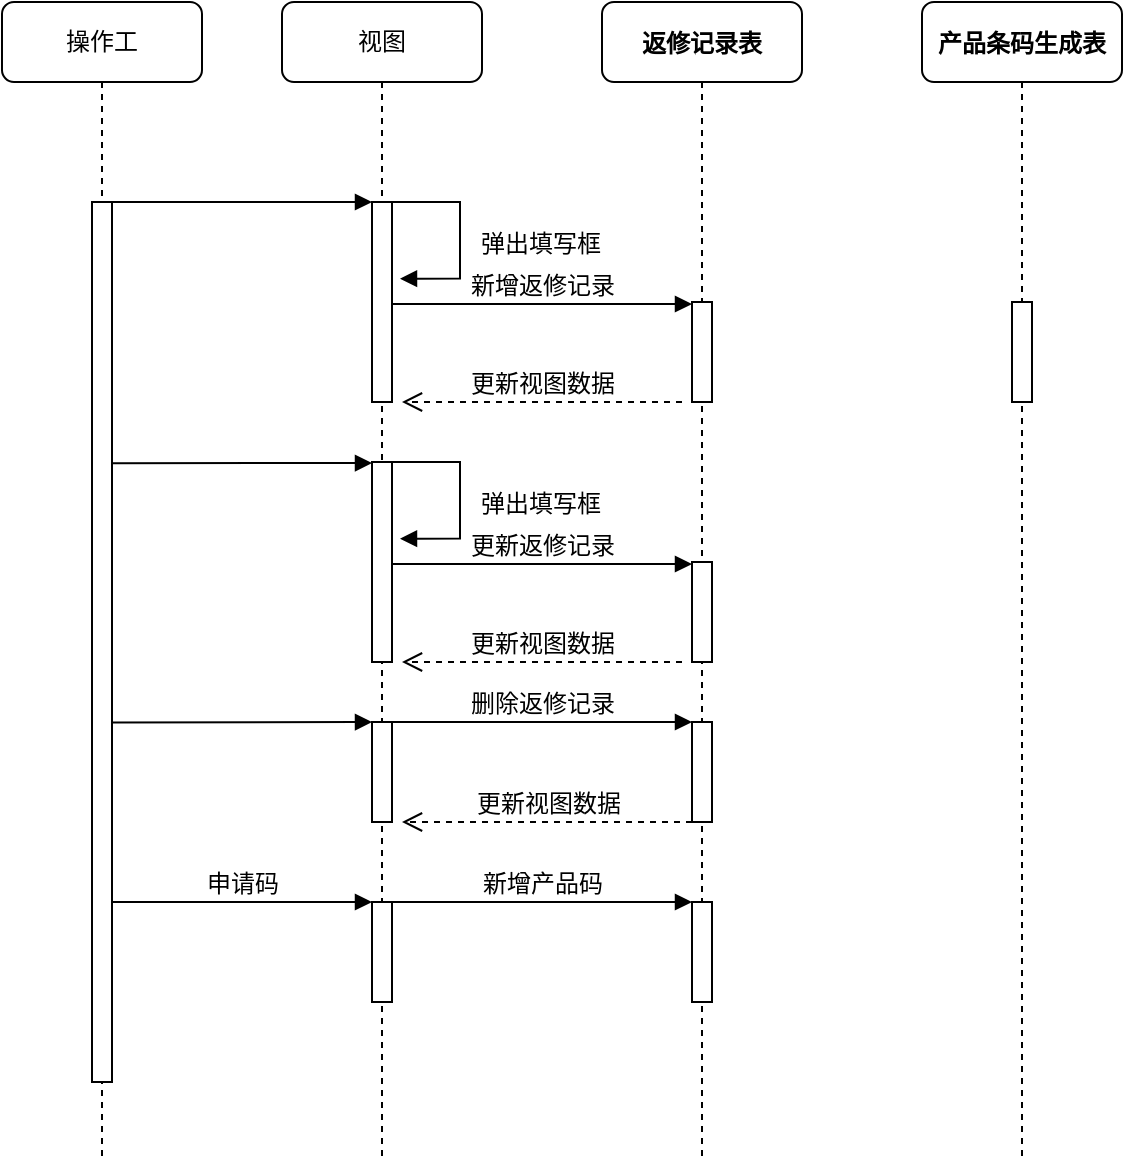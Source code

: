 <mxfile version="14.8.3" type="github">
  <diagram name="Page-1" id="13e1069c-82ec-6db2-03f1-153e76fe0fe0">
    <mxGraphModel dx="1221" dy="688" grid="1" gridSize="10" guides="1" tooltips="1" connect="1" arrows="1" fold="1" page="1" pageScale="1" pageWidth="1100" pageHeight="850" background="none" math="0" shadow="0">
      <root>
        <mxCell id="0" />
        <mxCell id="1" parent="0" />
        <mxCell id="7baba1c4bc27f4b0-2" value="视图&lt;font class=&quot;cyxy-trs-target&quot; style=&quot;display: none&quot;&gt; View&lt;/font&gt;" style="shape=umlLifeline;perimeter=lifelinePerimeter;whiteSpace=wrap;html=1;container=1;collapsible=0;recursiveResize=0;outlineConnect=0;rounded=1;shadow=0;comic=0;labelBackgroundColor=none;strokeWidth=1;fontFamily=Verdana;fontSize=12;align=center;" parent="1" vertex="1">
          <mxGeometry x="240" y="80" width="100" height="580" as="geometry" />
        </mxCell>
        <mxCell id="7baba1c4bc27f4b0-10" value="" style="html=1;points=[];perimeter=orthogonalPerimeter;rounded=0;shadow=0;comic=0;labelBackgroundColor=none;strokeWidth=1;fontFamily=Verdana;fontSize=12;align=center;" parent="7baba1c4bc27f4b0-2" vertex="1">
          <mxGeometry x="45" y="100" width="10" height="100" as="geometry" />
        </mxCell>
        <mxCell id="7baba1c4bc27f4b0-3" value="&lt;b&gt;&lt;span style=&quot;font-size: 9.0pt ; line-height: 150%&quot;&gt;返修记录表&lt;/span&gt;&lt;/b&gt;&lt;br&gt;&lt;font class=&quot;cyxy-trs-target&quot; style=&quot;display: none&quot;&gt; : Object&lt;/font&gt;&lt;font class=&quot;cyxy-trs-target&quot; style=&quot;display: none&quot;&gt; : Object&lt;/font&gt;" style="shape=umlLifeline;perimeter=lifelinePerimeter;whiteSpace=wrap;html=1;container=1;collapsible=0;recursiveResize=0;outlineConnect=0;rounded=1;shadow=0;comic=0;labelBackgroundColor=none;strokeWidth=1;fontFamily=Verdana;fontSize=12;align=center;" parent="1" vertex="1">
          <mxGeometry x="400" y="80" width="100" height="580" as="geometry" />
        </mxCell>
        <mxCell id="7baba1c4bc27f4b0-13" value="" style="html=1;points=[];perimeter=orthogonalPerimeter;rounded=0;shadow=0;comic=0;labelBackgroundColor=none;strokeWidth=1;fontFamily=Verdana;fontSize=12;align=center;" parent="7baba1c4bc27f4b0-3" vertex="1">
          <mxGeometry x="45" y="150" width="10" height="50" as="geometry" />
        </mxCell>
        <mxCell id="7baba1c4bc27f4b0-8" value="操作工&lt;font class=&quot;cyxy-trs-target&quot; style=&quot;display: none&quot;&gt; : Object&lt;/font&gt;" style="shape=umlLifeline;perimeter=lifelinePerimeter;whiteSpace=wrap;html=1;container=1;collapsible=0;recursiveResize=0;outlineConnect=0;rounded=1;shadow=0;comic=0;labelBackgroundColor=none;strokeWidth=1;fontFamily=Verdana;fontSize=12;align=center;" parent="1" vertex="1">
          <mxGeometry x="100" y="80" width="100" height="580" as="geometry" />
        </mxCell>
        <mxCell id="7baba1c4bc27f4b0-9" value="" style="html=1;points=[];perimeter=orthogonalPerimeter;rounded=0;shadow=0;comic=0;labelBackgroundColor=none;strokeWidth=1;fontFamily=Verdana;fontSize=12;align=center;" parent="7baba1c4bc27f4b0-8" vertex="1">
          <mxGeometry x="45" y="100" width="10" height="440" as="geometry" />
        </mxCell>
        <mxCell id="7baba1c4bc27f4b0-11" value="" style="html=1;verticalAlign=bottom;endArrow=block;entryX=0;entryY=0;labelBackgroundColor=none;fontFamily=Verdana;fontSize=12;edgeStyle=elbowEdgeStyle;elbow=vertical;" parent="1" source="7baba1c4bc27f4b0-9" target="7baba1c4bc27f4b0-10" edge="1">
          <mxGeometry relative="1" as="geometry">
            <mxPoint x="220" y="190" as="sourcePoint" />
          </mxGeometry>
        </mxCell>
        <mxCell id="7baba1c4bc27f4b0-14" value="新增返修记录" style="html=1;verticalAlign=bottom;endArrow=block;entryX=0;entryY=0;labelBackgroundColor=none;fontFamily=Verdana;fontSize=12;edgeStyle=elbowEdgeStyle;elbow=vertical;" parent="1" edge="1">
          <mxGeometry relative="1" as="geometry">
            <mxPoint x="295" y="231" as="sourcePoint" />
            <mxPoint x="445" y="231.0" as="targetPoint" />
          </mxGeometry>
        </mxCell>
        <mxCell id="7baba1c4bc27f4b0-39" value="&lt;font style=&quot;vertical-align: inherit&quot;&gt;&lt;font style=&quot;vertical-align: inherit&quot;&gt;弹出填写框&lt;/font&gt;&lt;/font&gt;" style="html=1;verticalAlign=bottom;endArrow=block;labelBackgroundColor=none;fontFamily=Verdana;fontSize=12;elbow=vertical;edgeStyle=orthogonalEdgeStyle;entryX=1;entryY=0.286;entryPerimeter=0;exitX=1.038;exitY=0.345;exitPerimeter=0;rounded=0;" parent="1" edge="1">
          <mxGeometry x="0.259" y="40" relative="1" as="geometry">
            <mxPoint x="294.003" y="180" as="sourcePoint" />
            <mxPoint x="299.003" y="218.333" as="targetPoint" />
            <Array as="points">
              <mxPoint x="329" y="180" />
              <mxPoint x="329" y="218" />
            </Array>
            <mxPoint as="offset" />
          </mxGeometry>
        </mxCell>
        <mxCell id="lz0egVpSMZOVrn9CBb7F-2" value="更新视图数据" style="html=1;verticalAlign=bottom;endArrow=open;dashed=1;endSize=8;labelBackgroundColor=none;fontFamily=Verdana;fontSize=12;edgeStyle=elbowEdgeStyle;elbow=vertical;" edge="1" parent="1">
          <mxGeometry relative="1" as="geometry">
            <mxPoint x="300" y="280" as="targetPoint" />
            <Array as="points">
              <mxPoint x="395" y="280" />
              <mxPoint x="385" y="280" />
              <mxPoint x="415" y="280" />
            </Array>
            <mxPoint x="440" y="280" as="sourcePoint" />
          </mxGeometry>
        </mxCell>
        <mxCell id="lz0egVpSMZOVrn9CBb7F-4" value="" style="html=1;points=[];perimeter=orthogonalPerimeter;rounded=0;shadow=0;comic=0;labelBackgroundColor=none;strokeWidth=1;fontFamily=Verdana;fontSize=12;align=center;" vertex="1" parent="1">
          <mxGeometry x="285" y="310" width="10" height="100" as="geometry" />
        </mxCell>
        <mxCell id="lz0egVpSMZOVrn9CBb7F-5" value="" style="html=1;points=[];perimeter=orthogonalPerimeter;rounded=0;shadow=0;comic=0;labelBackgroundColor=none;strokeWidth=1;fontFamily=Verdana;fontSize=12;align=center;" vertex="1" parent="1">
          <mxGeometry x="445" y="360" width="10" height="50" as="geometry" />
        </mxCell>
        <mxCell id="lz0egVpSMZOVrn9CBb7F-6" value="更新返修记录" style="html=1;verticalAlign=bottom;endArrow=block;entryX=0;entryY=0;labelBackgroundColor=none;fontFamily=Verdana;fontSize=12;edgeStyle=elbowEdgeStyle;elbow=vertical;" edge="1" parent="1">
          <mxGeometry relative="1" as="geometry">
            <mxPoint x="295" y="361" as="sourcePoint" />
            <mxPoint x="445" y="361.0" as="targetPoint" />
          </mxGeometry>
        </mxCell>
        <mxCell id="lz0egVpSMZOVrn9CBb7F-7" value="&lt;font style=&quot;vertical-align: inherit&quot;&gt;&lt;font style=&quot;vertical-align: inherit&quot;&gt;弹出填写框&lt;/font&gt;&lt;/font&gt;" style="html=1;verticalAlign=bottom;endArrow=block;labelBackgroundColor=none;fontFamily=Verdana;fontSize=12;elbow=vertical;edgeStyle=orthogonalEdgeStyle;entryX=1;entryY=0.286;entryPerimeter=0;exitX=1.038;exitY=0.345;exitPerimeter=0;rounded=0;" edge="1" parent="1">
          <mxGeometry x="0.259" y="40" relative="1" as="geometry">
            <mxPoint x="294.003" y="310" as="sourcePoint" />
            <mxPoint x="299.003" y="348.333" as="targetPoint" />
            <Array as="points">
              <mxPoint x="329" y="310" />
              <mxPoint x="329" y="348" />
            </Array>
            <mxPoint as="offset" />
          </mxGeometry>
        </mxCell>
        <mxCell id="lz0egVpSMZOVrn9CBb7F-8" value="更新视图数据" style="html=1;verticalAlign=bottom;endArrow=open;dashed=1;endSize=8;labelBackgroundColor=none;fontFamily=Verdana;fontSize=12;edgeStyle=elbowEdgeStyle;elbow=vertical;" edge="1" parent="1">
          <mxGeometry relative="1" as="geometry">
            <mxPoint x="300" y="410" as="targetPoint" />
            <Array as="points">
              <mxPoint x="395" y="410" />
              <mxPoint x="385" y="410" />
              <mxPoint x="415" y="410" />
            </Array>
            <mxPoint x="440" y="410" as="sourcePoint" />
          </mxGeometry>
        </mxCell>
        <mxCell id="lz0egVpSMZOVrn9CBb7F-16" value="" style="html=1;points=[];perimeter=orthogonalPerimeter;rounded=0;shadow=0;comic=0;labelBackgroundColor=none;strokeWidth=1;fontFamily=Verdana;fontSize=12;align=center;" vertex="1" parent="1">
          <mxGeometry x="285" y="440" width="10" height="50" as="geometry" />
        </mxCell>
        <mxCell id="lz0egVpSMZOVrn9CBb7F-17" value="" style="html=1;points=[];perimeter=orthogonalPerimeter;rounded=0;shadow=0;comic=0;labelBackgroundColor=none;strokeWidth=1;fontFamily=Verdana;fontSize=12;align=center;" vertex="1" parent="1">
          <mxGeometry x="445" y="440" width="10" height="50" as="geometry" />
        </mxCell>
        <mxCell id="lz0egVpSMZOVrn9CBb7F-18" value="删除返修记录" style="html=1;verticalAlign=bottom;endArrow=block;entryX=0;entryY=0;labelBackgroundColor=none;fontFamily=Verdana;fontSize=12;edgeStyle=elbowEdgeStyle;elbow=vertical;" edge="1" parent="1">
          <mxGeometry relative="1" as="geometry">
            <mxPoint x="295" y="440" as="sourcePoint" />
            <mxPoint x="445" y="440.0" as="targetPoint" />
          </mxGeometry>
        </mxCell>
        <mxCell id="lz0egVpSMZOVrn9CBb7F-20" value="更新视图数据" style="html=1;verticalAlign=bottom;endArrow=open;dashed=1;endSize=8;labelBackgroundColor=none;fontFamily=Verdana;fontSize=12;edgeStyle=elbowEdgeStyle;elbow=vertical;" edge="1" parent="1">
          <mxGeometry relative="1" as="geometry">
            <mxPoint x="300" y="490" as="targetPoint" />
            <Array as="points">
              <mxPoint x="400" y="490" />
              <mxPoint x="390" y="490" />
              <mxPoint x="420" y="490" />
            </Array>
            <mxPoint x="445" y="490" as="sourcePoint" />
          </mxGeometry>
        </mxCell>
        <mxCell id="lz0egVpSMZOVrn9CBb7F-26" value="申请码" style="html=1;verticalAlign=bottom;endArrow=block;entryX=0;entryY=0;labelBackgroundColor=none;fontFamily=Verdana;fontSize=12;edgeStyle=elbowEdgeStyle;elbow=vertical;" edge="1" parent="1">
          <mxGeometry relative="1" as="geometry">
            <mxPoint x="155" y="530" as="sourcePoint" />
            <mxPoint x="285" y="530" as="targetPoint" />
          </mxGeometry>
        </mxCell>
        <mxCell id="lz0egVpSMZOVrn9CBb7F-27" value="" style="html=1;points=[];perimeter=orthogonalPerimeter;rounded=0;shadow=0;comic=0;labelBackgroundColor=none;strokeWidth=1;fontFamily=Verdana;fontSize=12;align=center;" vertex="1" parent="1">
          <mxGeometry x="285" y="530" width="10" height="50" as="geometry" />
        </mxCell>
        <mxCell id="lz0egVpSMZOVrn9CBb7F-28" value="" style="html=1;points=[];perimeter=orthogonalPerimeter;rounded=0;shadow=0;comic=0;labelBackgroundColor=none;strokeWidth=1;fontFamily=Verdana;fontSize=12;align=center;" vertex="1" parent="1">
          <mxGeometry x="445" y="530" width="10" height="50" as="geometry" />
        </mxCell>
        <mxCell id="lz0egVpSMZOVrn9CBb7F-29" value="新增产品码" style="html=1;verticalAlign=bottom;endArrow=block;entryX=0;entryY=0;labelBackgroundColor=none;fontFamily=Verdana;fontSize=12;edgeStyle=elbowEdgeStyle;elbow=vertical;" edge="1" parent="1">
          <mxGeometry relative="1" as="geometry">
            <mxPoint x="295" y="530" as="sourcePoint" />
            <mxPoint x="445" y="530.0" as="targetPoint" />
          </mxGeometry>
        </mxCell>
        <mxCell id="lz0egVpSMZOVrn9CBb7F-33" value="" style="html=1;verticalAlign=bottom;endArrow=block;entryX=0;entryY=0;labelBackgroundColor=none;fontFamily=Verdana;fontSize=12;edgeStyle=elbowEdgeStyle;elbow=vertical;" edge="1" parent="1">
          <mxGeometry relative="1" as="geometry">
            <mxPoint x="155" y="310.585" as="sourcePoint" />
            <mxPoint x="285" y="310.35" as="targetPoint" />
          </mxGeometry>
        </mxCell>
        <mxCell id="lz0egVpSMZOVrn9CBb7F-34" value="" style="html=1;verticalAlign=bottom;endArrow=block;entryX=0;entryY=0;labelBackgroundColor=none;fontFamily=Verdana;fontSize=12;edgeStyle=elbowEdgeStyle;elbow=vertical;" edge="1" parent="1">
          <mxGeometry relative="1" as="geometry">
            <mxPoint x="155" y="440.235" as="sourcePoint" />
            <mxPoint x="285" y="440" as="targetPoint" />
          </mxGeometry>
        </mxCell>
        <mxCell id="lz0egVpSMZOVrn9CBb7F-35" value="&lt;b&gt;&lt;span style=&quot;font-size: 9.0pt ; line-height: 150%&quot;&gt;产品条码生成表&lt;/span&gt;&lt;/b&gt;&lt;br&gt;&lt;font class=&quot;cyxy-trs-target&quot; style=&quot;display: none&quot;&gt; : Object&lt;/font&gt;&lt;font class=&quot;cyxy-trs-target&quot; style=&quot;display: none&quot;&gt; : Object&lt;/font&gt;" style="shape=umlLifeline;perimeter=lifelinePerimeter;whiteSpace=wrap;html=1;container=1;collapsible=0;recursiveResize=0;outlineConnect=0;rounded=1;shadow=0;comic=0;labelBackgroundColor=none;strokeWidth=1;fontFamily=Verdana;fontSize=12;align=center;" vertex="1" parent="1">
          <mxGeometry x="560" y="80" width="100" height="580" as="geometry" />
        </mxCell>
        <mxCell id="lz0egVpSMZOVrn9CBb7F-36" value="" style="html=1;points=[];perimeter=orthogonalPerimeter;rounded=0;shadow=0;comic=0;labelBackgroundColor=none;strokeWidth=1;fontFamily=Verdana;fontSize=12;align=center;" vertex="1" parent="lz0egVpSMZOVrn9CBb7F-35">
          <mxGeometry x="45" y="150" width="10" height="50" as="geometry" />
        </mxCell>
      </root>
    </mxGraphModel>
  </diagram>
</mxfile>
